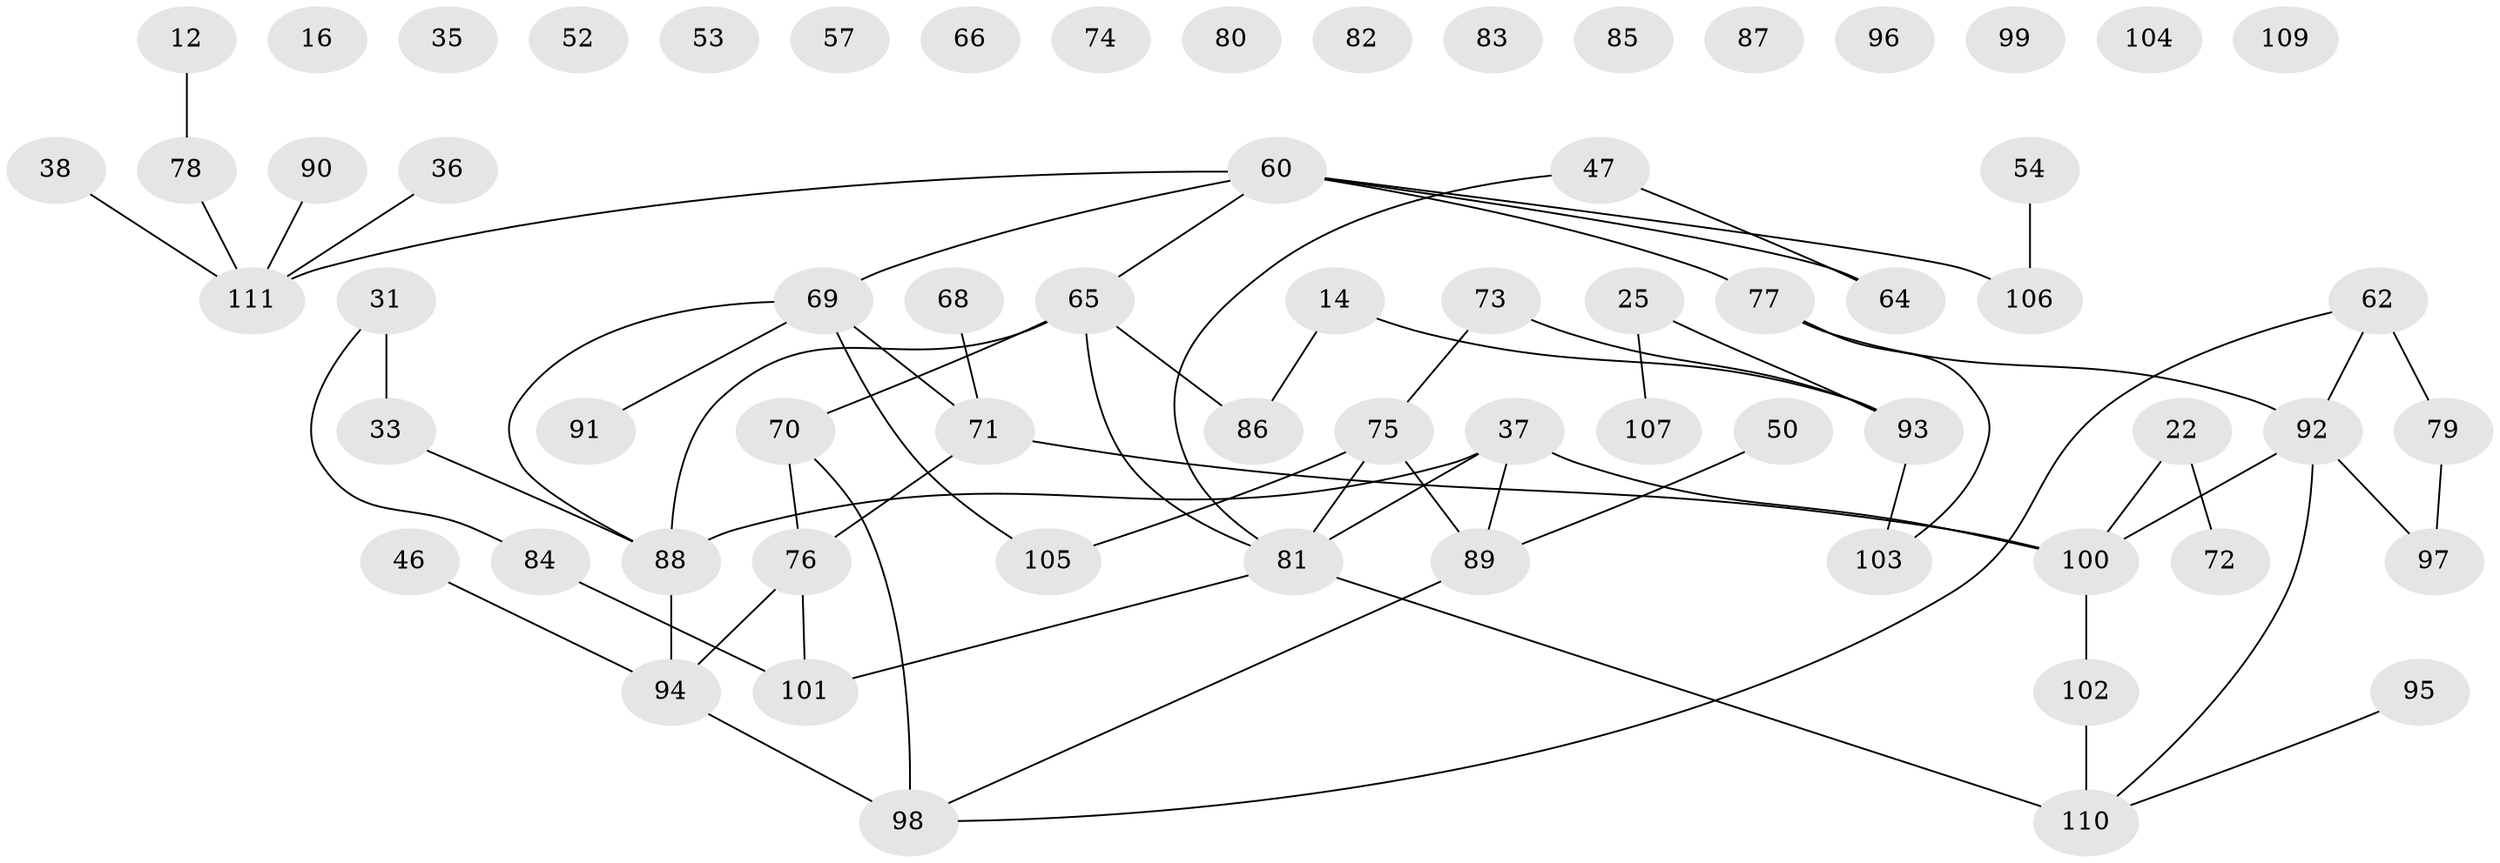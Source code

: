 // original degree distribution, {4: 0.12612612612612611, 1: 0.15315315315315314, 2: 0.3063063063063063, 3: 0.24324324324324326, 5: 0.018018018018018018, 0: 0.14414414414414414, 6: 0.009009009009009009}
// Generated by graph-tools (version 1.1) at 2025/42/03/04/25 21:42:46]
// undirected, 66 vertices, 68 edges
graph export_dot {
graph [start="1"]
  node [color=gray90,style=filled];
  12;
  14;
  16;
  22;
  25;
  31;
  33;
  35;
  36;
  37 [super="+1+2"];
  38;
  46;
  47;
  50;
  52;
  53;
  54;
  57;
  60 [super="+17+20"];
  62;
  64;
  65 [super="+58"];
  66;
  68;
  69 [super="+51+59+56"];
  70;
  71 [super="+63"];
  72 [super="+27"];
  73 [super="+30"];
  74;
  75;
  76 [super="+29"];
  77 [super="+13"];
  78;
  79 [super="+61"];
  80;
  81 [super="+32"];
  82;
  83;
  84;
  85;
  86;
  87;
  88 [super="+11+10"];
  89;
  90;
  91;
  92 [super="+41+48"];
  93;
  94 [super="+67"];
  95;
  96;
  97;
  98 [super="+55+43"];
  99;
  100 [super="+34+44"];
  101 [super="+4+42"];
  102;
  103;
  104;
  105 [super="+3"];
  106 [super="+6+39"];
  107;
  109;
  110 [super="+45+108"];
  111 [super="+23+28+7+40"];
  12 -- 78;
  14 -- 86;
  14 -- 93;
  22 -- 72 [weight=2];
  22 -- 100;
  25 -- 93;
  25 -- 107;
  31 -- 33;
  31 -- 84;
  33 -- 88;
  36 -- 111;
  37 -- 81;
  37 -- 100;
  37 -- 89;
  37 -- 88;
  38 -- 111;
  46 -- 94;
  47 -- 64;
  47 -- 81;
  50 -- 89;
  54 -- 106;
  60 -- 65;
  60 -- 77;
  60 -- 106;
  60 -- 64;
  60 -- 111;
  60 -- 69;
  62 -- 79 [weight=2];
  62 -- 92;
  62 -- 98;
  65 -- 81 [weight=2];
  65 -- 70;
  65 -- 86;
  65 -- 88;
  68 -- 71;
  69 -- 105;
  69 -- 71;
  69 -- 91;
  69 -- 88;
  70 -- 76 [weight=2];
  70 -- 98;
  71 -- 100;
  71 -- 76;
  73 -- 75;
  73 -- 93;
  75 -- 89;
  75 -- 105;
  75 -- 81;
  76 -- 94;
  76 -- 101;
  77 -- 103;
  77 -- 92;
  78 -- 111;
  79 -- 97;
  81 -- 110 [weight=2];
  81 -- 101;
  84 -- 101;
  88 -- 94;
  89 -- 98;
  90 -- 111;
  92 -- 97;
  92 -- 110;
  92 -- 100;
  93 -- 103;
  94 -- 98 [weight=2];
  95 -- 110;
  100 -- 102;
  102 -- 110;
}
